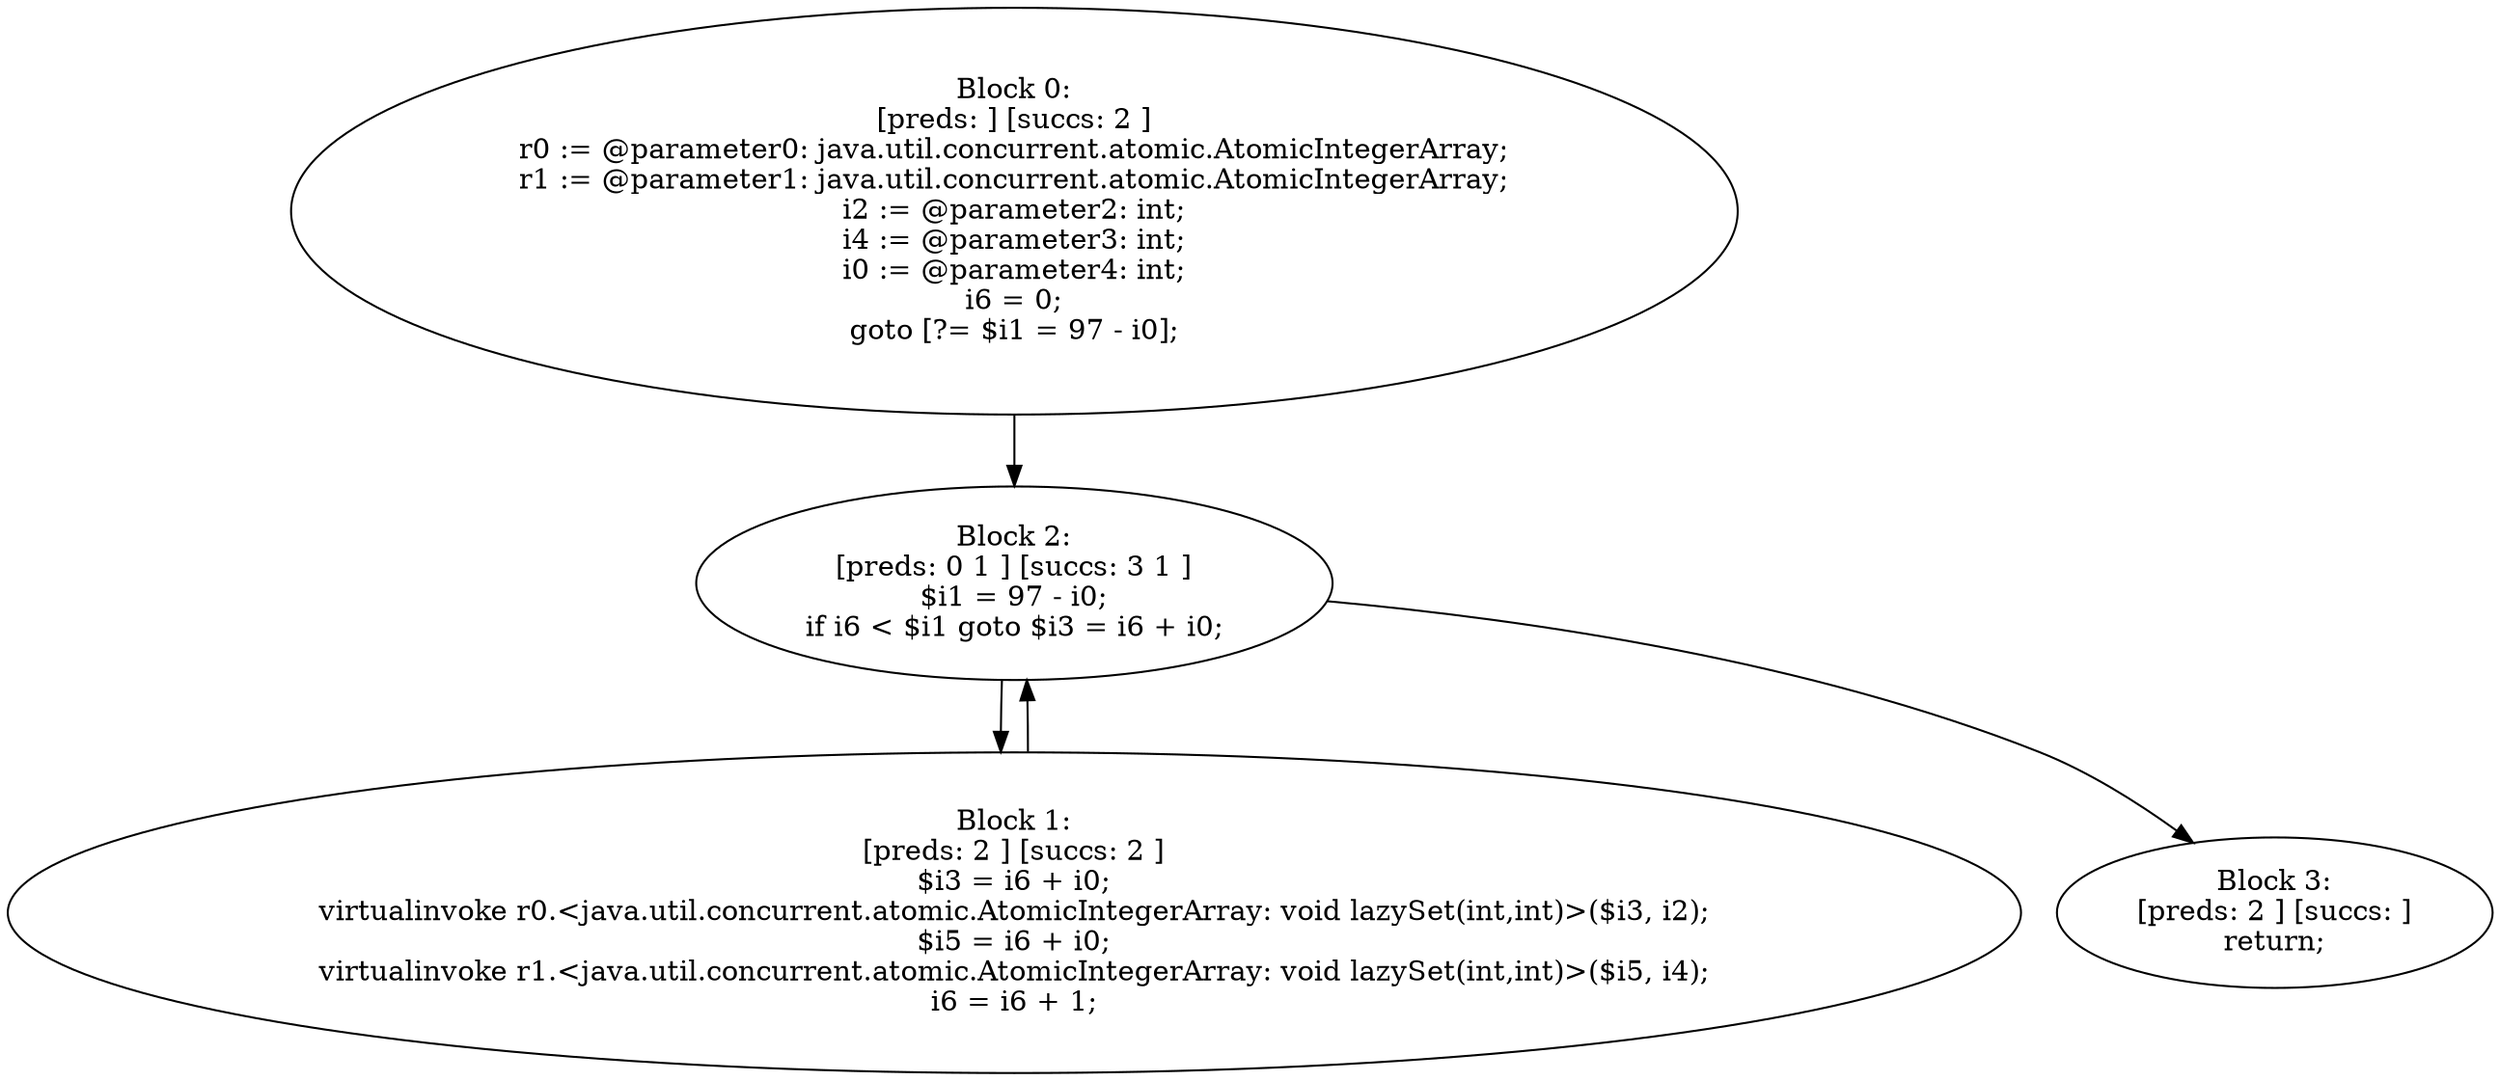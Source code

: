 digraph "unitGraph" {
    "Block 0:
[preds: ] [succs: 2 ]
r0 := @parameter0: java.util.concurrent.atomic.AtomicIntegerArray;
r1 := @parameter1: java.util.concurrent.atomic.AtomicIntegerArray;
i2 := @parameter2: int;
i4 := @parameter3: int;
i0 := @parameter4: int;
i6 = 0;
goto [?= $i1 = 97 - i0];
"
    "Block 1:
[preds: 2 ] [succs: 2 ]
$i3 = i6 + i0;
virtualinvoke r0.<java.util.concurrent.atomic.AtomicIntegerArray: void lazySet(int,int)>($i3, i2);
$i5 = i6 + i0;
virtualinvoke r1.<java.util.concurrent.atomic.AtomicIntegerArray: void lazySet(int,int)>($i5, i4);
i6 = i6 + 1;
"
    "Block 2:
[preds: 0 1 ] [succs: 3 1 ]
$i1 = 97 - i0;
if i6 < $i1 goto $i3 = i6 + i0;
"
    "Block 3:
[preds: 2 ] [succs: ]
return;
"
    "Block 0:
[preds: ] [succs: 2 ]
r0 := @parameter0: java.util.concurrent.atomic.AtomicIntegerArray;
r1 := @parameter1: java.util.concurrent.atomic.AtomicIntegerArray;
i2 := @parameter2: int;
i4 := @parameter3: int;
i0 := @parameter4: int;
i6 = 0;
goto [?= $i1 = 97 - i0];
"->"Block 2:
[preds: 0 1 ] [succs: 3 1 ]
$i1 = 97 - i0;
if i6 < $i1 goto $i3 = i6 + i0;
";
    "Block 1:
[preds: 2 ] [succs: 2 ]
$i3 = i6 + i0;
virtualinvoke r0.<java.util.concurrent.atomic.AtomicIntegerArray: void lazySet(int,int)>($i3, i2);
$i5 = i6 + i0;
virtualinvoke r1.<java.util.concurrent.atomic.AtomicIntegerArray: void lazySet(int,int)>($i5, i4);
i6 = i6 + 1;
"->"Block 2:
[preds: 0 1 ] [succs: 3 1 ]
$i1 = 97 - i0;
if i6 < $i1 goto $i3 = i6 + i0;
";
    "Block 2:
[preds: 0 1 ] [succs: 3 1 ]
$i1 = 97 - i0;
if i6 < $i1 goto $i3 = i6 + i0;
"->"Block 3:
[preds: 2 ] [succs: ]
return;
";
    "Block 2:
[preds: 0 1 ] [succs: 3 1 ]
$i1 = 97 - i0;
if i6 < $i1 goto $i3 = i6 + i0;
"->"Block 1:
[preds: 2 ] [succs: 2 ]
$i3 = i6 + i0;
virtualinvoke r0.<java.util.concurrent.atomic.AtomicIntegerArray: void lazySet(int,int)>($i3, i2);
$i5 = i6 + i0;
virtualinvoke r1.<java.util.concurrent.atomic.AtomicIntegerArray: void lazySet(int,int)>($i5, i4);
i6 = i6 + 1;
";
}
